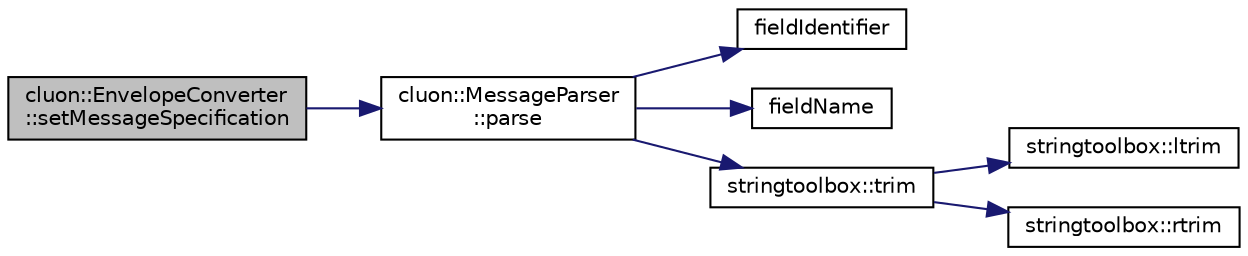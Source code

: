 digraph "cluon::EnvelopeConverter::setMessageSpecification"
{
 // LATEX_PDF_SIZE
  edge [fontname="Helvetica",fontsize="10",labelfontname="Helvetica",labelfontsize="10"];
  node [fontname="Helvetica",fontsize="10",shape=record];
  rankdir="LR";
  Node1 [label="cluon::EnvelopeConverter\l::setMessageSpecification",height=0.2,width=0.4,color="black", fillcolor="grey75", style="filled", fontcolor="black",tooltip=" "];
  Node1 -> Node2 [color="midnightblue",fontsize="10",style="solid",fontname="Helvetica"];
  Node2 [label="cluon::MessageParser\l::parse",height=0.2,width=0.4,color="black", fillcolor="white", style="filled",URL="$classcluon_1_1MessageParser.html#a6ba94f0f1b6a790d8fe436ffa2512892",tooltip=" "];
  Node2 -> Node3 [color="midnightblue",fontsize="10",style="solid",fontname="Helvetica"];
  Node3 [label="fieldIdentifier",height=0.2,width=0.4,color="black", fillcolor="white", style="filled",URL="$cluon-complete_8hpp.html#afab98cfce6f426b1a7deea4ca827a245",tooltip=" "];
  Node2 -> Node4 [color="midnightblue",fontsize="10",style="solid",fontname="Helvetica"];
  Node4 [label="fieldName",height=0.2,width=0.4,color="black", fillcolor="white", style="filled",URL="$cluon-complete_8hpp.html#a802637a7125c84855ce97b387f786538",tooltip=" "];
  Node2 -> Node5 [color="midnightblue",fontsize="10",style="solid",fontname="Helvetica"];
  Node5 [label="stringtoolbox::trim",height=0.2,width=0.4,color="black", fillcolor="white", style="filled",URL="$namespacestringtoolbox.html#a96eeb4e50ddaab510b51a18071deb6f4",tooltip=" "];
  Node5 -> Node6 [color="midnightblue",fontsize="10",style="solid",fontname="Helvetica"];
  Node6 [label="stringtoolbox::ltrim",height=0.2,width=0.4,color="black", fillcolor="white", style="filled",URL="$namespacestringtoolbox.html#ac4fb758abe5b36c36e5129bf59d11371",tooltip=" "];
  Node5 -> Node7 [color="midnightblue",fontsize="10",style="solid",fontname="Helvetica"];
  Node7 [label="stringtoolbox::rtrim",height=0.2,width=0.4,color="black", fillcolor="white", style="filled",URL="$namespacestringtoolbox.html#a69b30d131a6703970471128f8eb80e01",tooltip=" "];
}
